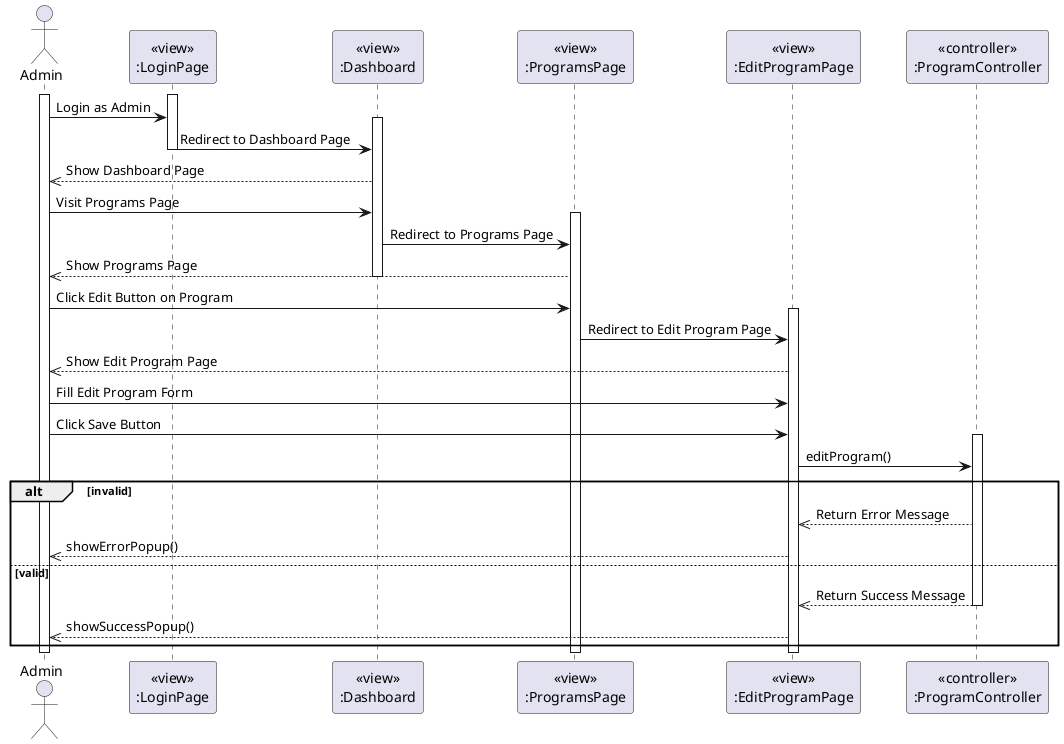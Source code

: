 @startuml EditProgram
actor Admin
participant LoginPageView [
  <<view>>
  :LoginPage
]

participant DashboardView [
  <<view>>
  :Dashboard
]

participant ProgramsView [
  <<view>>
  :ProgramsPage
]

participant EditProgramPageView [
  <<view>>
  :EditProgramPage
]

participant ProgramController [
  <<controller>>
  :ProgramController
]

activate Admin
activate LoginPageView
Admin -> LoginPageView: Login as Admin
activate DashboardView
LoginPageView -> DashboardView: Redirect to Dashboard Page
deactivate LoginPageView

DashboardView -->> Admin: Show Dashboard Page

Admin -> DashboardView: Visit Programs Page
activate ProgramsView
DashboardView -> ProgramsView: Redirect to Programs Page
ProgramsView -->> Admin: Show Programs Page
deactivate DashboardView

Admin -> ProgramsView: Click Edit Button on Program

activate EditProgramPageView
ProgramsView -> EditProgramPageView: Redirect to Edit Program Page
EditProgramPageView -->> Admin: Show Edit Program Page

Admin -> EditProgramPageView: Fill Edit Program Form
Admin -> EditProgramPageView: Click Save Button

activate ProgramController
EditProgramPageView -> ProgramController: editProgram()
alt invalid
    ProgramController -->> EditProgramPageView: Return Error Message
    EditProgramPageView -->> Admin: showErrorPopup()
else valid
    ProgramController -->> EditProgramPageView: Return Success Message
    deactivate ProgramController
    EditProgramPageView -->> Admin: showSuccessPopup()
end

deactivate Admin
deactivate ProgramsView
deactivate EditProgramPageView
@enduml
